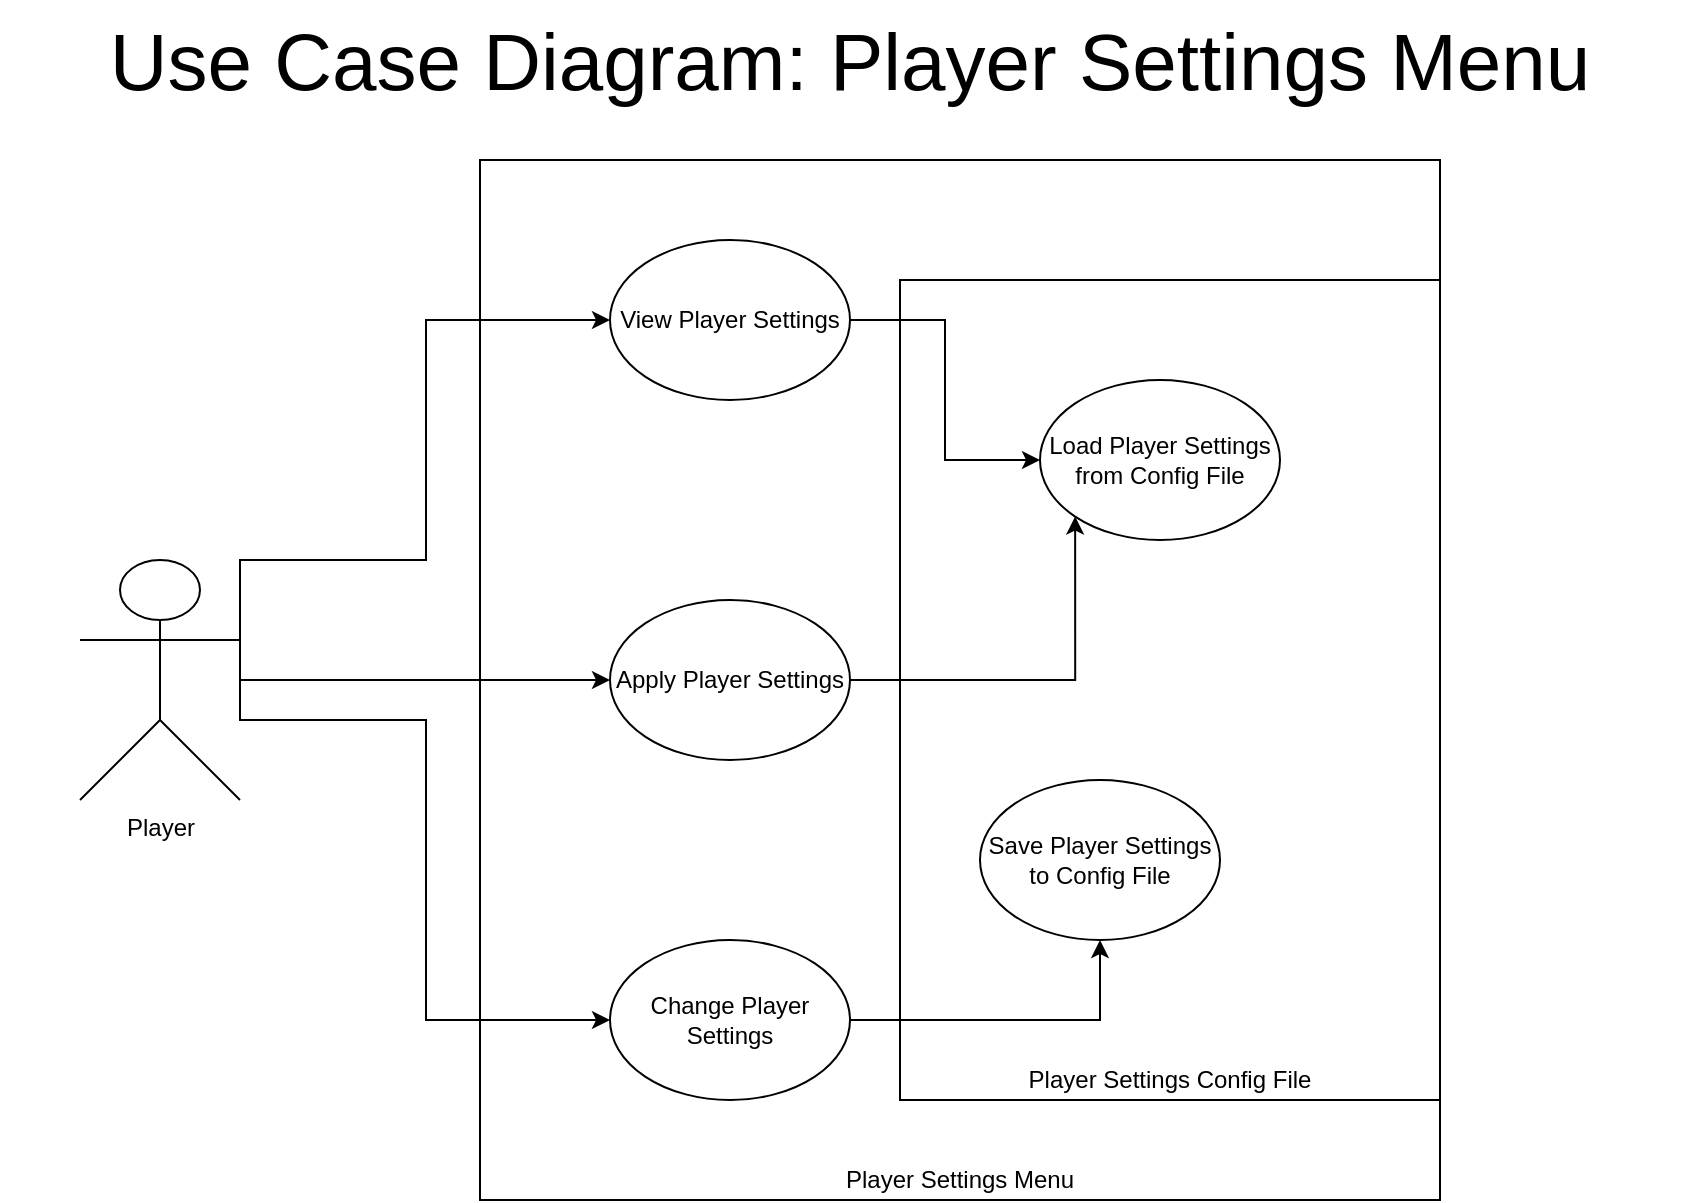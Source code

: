 <mxfile version="14.4.8" type="device"><diagram id="BBOPIf3C6x1JZK7z5OvH" name="Page-1"><mxGraphModel dx="1422" dy="922" grid="1" gridSize="10" guides="1" tooltips="1" connect="1" arrows="1" fold="1" page="1" pageScale="1" pageWidth="850" pageHeight="1100" math="0" shadow="0"><root><mxCell id="0"/><mxCell id="1" parent="0"/><mxCell id="PL5ZGNhX07WjLcUzLISq-18" value="" style="rounded=0;whiteSpace=wrap;html=1;" vertex="1" parent="1"><mxGeometry x="240" y="80" width="480" height="520" as="geometry"/></mxCell><mxCell id="PL5ZGNhX07WjLcUzLISq-19" value="" style="rounded=0;whiteSpace=wrap;html=1;" vertex="1" parent="1"><mxGeometry x="450" y="140" width="270" height="410" as="geometry"/></mxCell><mxCell id="PL5ZGNhX07WjLcUzLISq-20" style="edgeStyle=orthogonalEdgeStyle;rounded=0;orthogonalLoop=1;jettySize=auto;html=1;exitX=1;exitY=0.333;exitDx=0;exitDy=0;exitPerimeter=0;entryX=0;entryY=0.5;entryDx=0;entryDy=0;" edge="1" parent="1" source="PL5ZGNhX07WjLcUzLISq-23" target="PL5ZGNhX07WjLcUzLISq-31"><mxGeometry relative="1" as="geometry"><Array as="points"><mxPoint x="120" y="340"/></Array></mxGeometry></mxCell><mxCell id="PL5ZGNhX07WjLcUzLISq-21" style="edgeStyle=orthogonalEdgeStyle;rounded=0;orthogonalLoop=1;jettySize=auto;html=1;exitX=1;exitY=0.333;exitDx=0;exitDy=0;exitPerimeter=0;entryX=0;entryY=0.5;entryDx=0;entryDy=0;" edge="1" parent="1" source="PL5ZGNhX07WjLcUzLISq-23" target="PL5ZGNhX07WjLcUzLISq-25"><mxGeometry relative="1" as="geometry"><Array as="points"><mxPoint x="120" y="280"/><mxPoint x="213" y="280"/><mxPoint x="213" y="160"/></Array></mxGeometry></mxCell><mxCell id="PL5ZGNhX07WjLcUzLISq-22" style="edgeStyle=orthogonalEdgeStyle;rounded=0;orthogonalLoop=1;jettySize=auto;html=1;exitX=1;exitY=0.333;exitDx=0;exitDy=0;exitPerimeter=0;entryX=0;entryY=0.5;entryDx=0;entryDy=0;" edge="1" parent="1" source="PL5ZGNhX07WjLcUzLISq-23" target="PL5ZGNhX07WjLcUzLISq-29"><mxGeometry relative="1" as="geometry"><Array as="points"><mxPoint x="120" y="360"/><mxPoint x="213" y="360"/><mxPoint x="213" y="510"/></Array></mxGeometry></mxCell><mxCell id="PL5ZGNhX07WjLcUzLISq-23" value="Player" style="shape=umlActor;verticalLabelPosition=bottom;verticalAlign=top;html=1;outlineConnect=0;" vertex="1" parent="1"><mxGeometry x="40" y="280" width="80" height="120" as="geometry"/></mxCell><mxCell id="PL5ZGNhX07WjLcUzLISq-24" style="edgeStyle=orthogonalEdgeStyle;rounded=0;orthogonalLoop=1;jettySize=auto;html=1;exitX=1;exitY=0.5;exitDx=0;exitDy=0;entryX=0;entryY=0.5;entryDx=0;entryDy=0;" edge="1" parent="1" source="PL5ZGNhX07WjLcUzLISq-25" target="PL5ZGNhX07WjLcUzLISq-27"><mxGeometry relative="1" as="geometry"/></mxCell><mxCell id="PL5ZGNhX07WjLcUzLISq-25" value="View Player Settings" style="ellipse;whiteSpace=wrap;html=1;" vertex="1" parent="1"><mxGeometry x="305" y="120" width="120" height="80" as="geometry"/></mxCell><mxCell id="PL5ZGNhX07WjLcUzLISq-26" value="&lt;font style=&quot;font-size: 40px&quot;&gt;Use Case Diagram: Player Settings Menu&lt;/font&gt;" style="text;html=1;strokeColor=none;fillColor=none;align=center;verticalAlign=middle;whiteSpace=wrap;rounded=0;" vertex="1" parent="1"><mxGeometry width="850" height="60" as="geometry"/></mxCell><mxCell id="PL5ZGNhX07WjLcUzLISq-27" value="Load Player Settings from Config File" style="ellipse;whiteSpace=wrap;html=1;" vertex="1" parent="1"><mxGeometry x="520" y="190" width="120" height="80" as="geometry"/></mxCell><mxCell id="PL5ZGNhX07WjLcUzLISq-28" style="edgeStyle=orthogonalEdgeStyle;rounded=0;orthogonalLoop=1;jettySize=auto;html=1;exitX=1;exitY=0.5;exitDx=0;exitDy=0;entryX=0.5;entryY=1;entryDx=0;entryDy=0;" edge="1" parent="1" source="PL5ZGNhX07WjLcUzLISq-29" target="PL5ZGNhX07WjLcUzLISq-32"><mxGeometry relative="1" as="geometry"/></mxCell><mxCell id="PL5ZGNhX07WjLcUzLISq-29" value="Change Player Settings" style="ellipse;whiteSpace=wrap;html=1;" vertex="1" parent="1"><mxGeometry x="305" y="470" width="120" height="80" as="geometry"/></mxCell><mxCell id="PL5ZGNhX07WjLcUzLISq-30" style="edgeStyle=orthogonalEdgeStyle;rounded=0;orthogonalLoop=1;jettySize=auto;html=1;exitX=1;exitY=0.5;exitDx=0;exitDy=0;entryX=0;entryY=1;entryDx=0;entryDy=0;" edge="1" parent="1" source="PL5ZGNhX07WjLcUzLISq-31" target="PL5ZGNhX07WjLcUzLISq-27"><mxGeometry relative="1" as="geometry"/></mxCell><mxCell id="PL5ZGNhX07WjLcUzLISq-31" value="Apply Player Settings" style="ellipse;whiteSpace=wrap;html=1;" vertex="1" parent="1"><mxGeometry x="305" y="300" width="120" height="80" as="geometry"/></mxCell><mxCell id="PL5ZGNhX07WjLcUzLISq-32" value="Save Player Settings to Config File" style="ellipse;whiteSpace=wrap;html=1;" vertex="1" parent="1"><mxGeometry x="490" y="390" width="120" height="80" as="geometry"/></mxCell><mxCell id="PL5ZGNhX07WjLcUzLISq-33" value="Player Settings Config File" style="text;html=1;strokeColor=none;fillColor=none;align=center;verticalAlign=middle;whiteSpace=wrap;rounded=0;" vertex="1" parent="1"><mxGeometry x="450" y="530" width="270" height="20" as="geometry"/></mxCell><mxCell id="PL5ZGNhX07WjLcUzLISq-34" value="Player Settings Menu" style="text;html=1;strokeColor=none;fillColor=none;align=center;verticalAlign=middle;whiteSpace=wrap;rounded=0;" vertex="1" parent="1"><mxGeometry x="240" y="580" width="480" height="20" as="geometry"/></mxCell></root></mxGraphModel></diagram></mxfile>